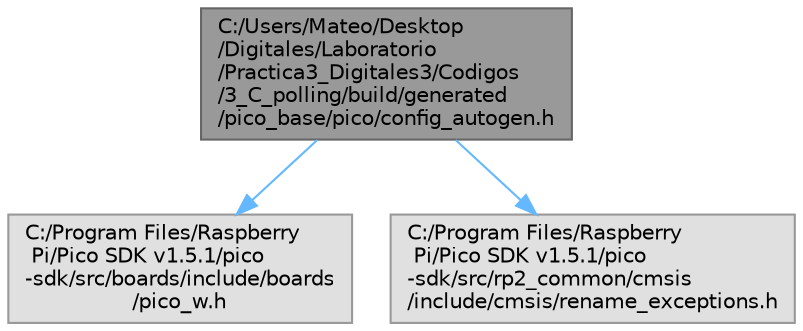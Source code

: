 digraph "C:/Users/Mateo/Desktop/Digitales/Laboratorio/Practica3_Digitales3/Codigos/3_C_polling/build/generated/pico_base/pico/config_autogen.h"
{
 // LATEX_PDF_SIZE
  bgcolor="transparent";
  edge [fontname=Helvetica,fontsize=10,labelfontname=Helvetica,labelfontsize=10];
  node [fontname=Helvetica,fontsize=10,shape=box,height=0.2,width=0.4];
  Node1 [id="Node000001",label="C:/Users/Mateo/Desktop\l/Digitales/Laboratorio\l/Practica3_Digitales3/Codigos\l/3_C_polling/build/generated\l/pico_base/pico/config_autogen.h",height=0.2,width=0.4,color="gray40", fillcolor="grey60", style="filled", fontcolor="black",tooltip=" "];
  Node1 -> Node2 [id="edge1_Node000001_Node000002",color="steelblue1",style="solid",tooltip=" "];
  Node2 [id="Node000002",label="C:/Program Files/Raspberry\l Pi/Pico SDK v1.5.1/pico\l-sdk/src/boards/include/boards\l/pico_w.h",height=0.2,width=0.4,color="grey60", fillcolor="#E0E0E0", style="filled",tooltip=" "];
  Node1 -> Node3 [id="edge2_Node000001_Node000003",color="steelblue1",style="solid",tooltip=" "];
  Node3 [id="Node000003",label="C:/Program Files/Raspberry\l Pi/Pico SDK v1.5.1/pico\l-sdk/src/rp2_common/cmsis\l/include/cmsis/rename_exceptions.h",height=0.2,width=0.4,color="grey60", fillcolor="#E0E0E0", style="filled",tooltip=" "];
}
